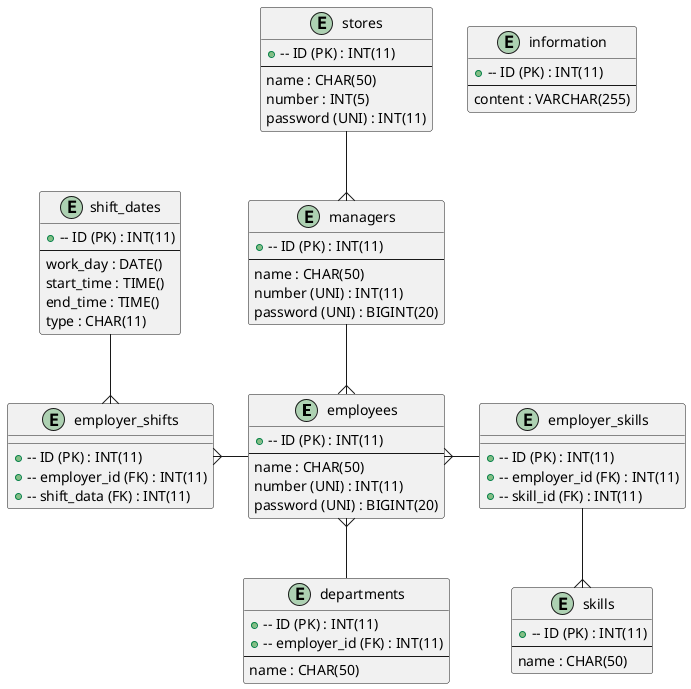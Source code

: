 @startuml ER

entity "employees" as employees {
  +-- ID (PK) : INT(11)
  --
  name : CHAR(50)
  number (UNI) : INT(11)
  password (UNI) : BIGINT(20)
}

entity "managers" as managers {
  +-- ID (PK) : INT(11)
  --
  name : CHAR(50)
  number (UNI) : INT(11)
  password (UNI) : BIGINT(20)
}

entity "shift_dates" as shift_dates {
  +-- ID (PK) : INT(11)
  --
  work_day : DATE()
  start_time : TIME()
  end_time : TIME()
  type : CHAR(11)
}

entity "employer_shifts" as employer_shifts {
  +-- ID (PK) : INT(11)
  +-- employer_id (FK) : INT(11)
  +-- shift_data (FK) : INT(11)
}

entity "departments" as departments {
  +-- ID (PK) : INT(11)
  +-- employer_id (FK) : INT(11)
  --
  name : CHAR(50)
}

entity "skills" as skills {
  +-- ID (PK) : INT(11)
  --
  name : CHAR(50)
}

entity "employer_skills" as employer_skills {
  +-- ID (PK) : INT(11)
  +-- employer_id (FK) : INT(11)
  +-- skill_id (FK) : INT(11)
}

entity "stores" as stores {
  +-- ID (PK) : INT(11)
  --
  name : CHAR(50)
  number : INT(5)
  password (UNI) : INT(11)
}

entity "information" as information {
  +-- ID (PK) : INT(11)
  --
  content : VARCHAR(255)
}

stores --{ managers
managers --{ employees
employees -l-{ employer_shifts
shift_dates --{ employer_shifts
employer_skills -l-{ employees
employer_skills --{ skills
departments -u-{ employees

@enduml